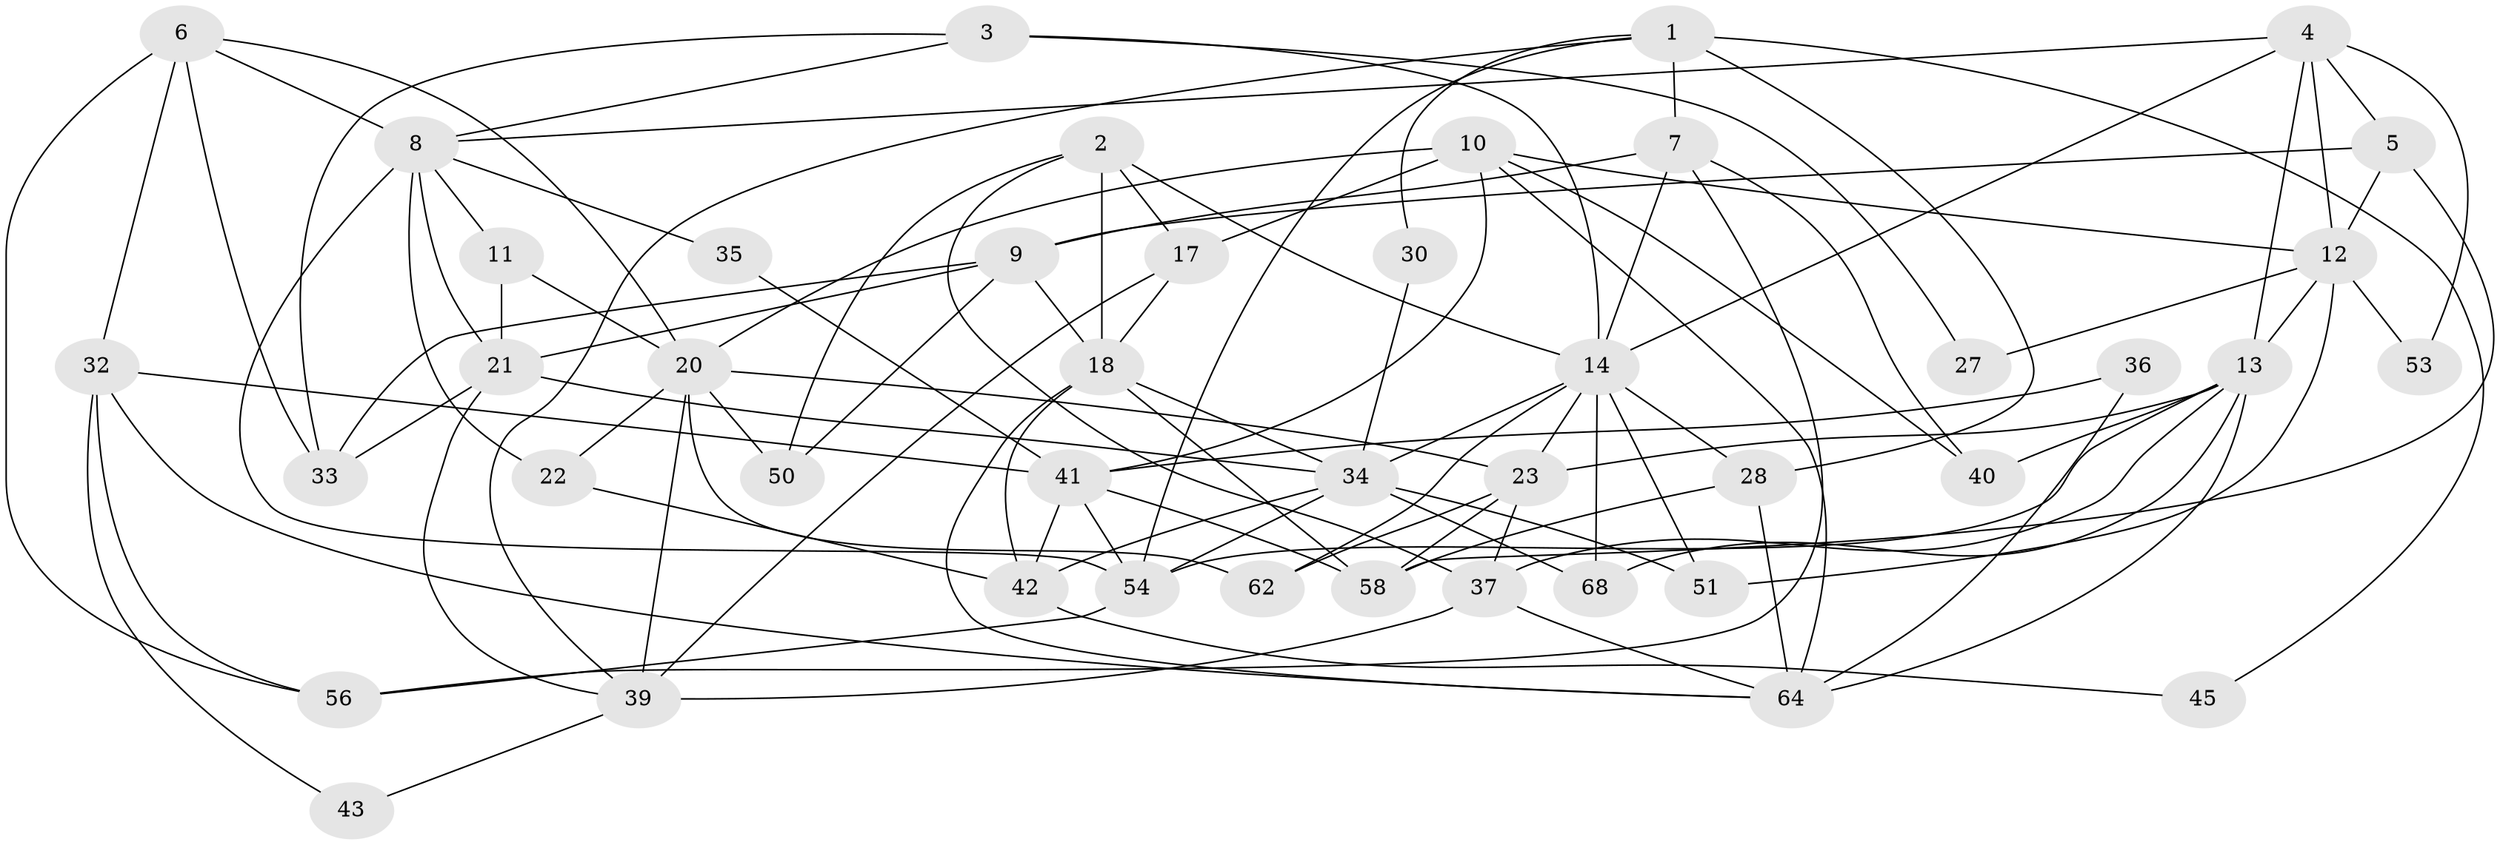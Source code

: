 // original degree distribution, {6: 0.13043478260869565, 5: 0.11594202898550725, 4: 0.2318840579710145, 2: 0.18840579710144928, 3: 0.2608695652173913, 8: 0.043478260869565216, 7: 0.028985507246376812}
// Generated by graph-tools (version 1.1) at 2025/41/03/06/25 10:41:59]
// undirected, 44 vertices, 106 edges
graph export_dot {
graph [start="1"]
  node [color=gray90,style=filled];
  1 [super="+48"];
  2;
  3 [super="+44"];
  4 [super="+29"];
  5 [super="+19"];
  6 [super="+65"];
  7 [super="+49"];
  8 [super="+60"];
  9 [super="+16"];
  10;
  11 [super="+24"];
  12 [super="+26"];
  13 [super="+15"];
  14 [super="+57"];
  17 [super="+25"];
  18 [super="+61"];
  20 [super="+38"];
  21;
  22;
  23 [super="+66"];
  27;
  28 [super="+31"];
  30;
  32;
  33;
  34 [super="+59"];
  35;
  36;
  37 [super="+52"];
  39 [super="+46"];
  40;
  41 [super="+47"];
  42 [super="+63"];
  43;
  45;
  50 [super="+55"];
  51;
  53;
  54 [super="+69"];
  56;
  58;
  62;
  64 [super="+67"];
  68;
  1 -- 54;
  1 -- 30;
  1 -- 45;
  1 -- 39;
  1 -- 28;
  1 -- 7;
  2 -- 37;
  2 -- 50;
  2 -- 14;
  2 -- 17;
  2 -- 18;
  3 -- 27;
  3 -- 14;
  3 -- 33;
  3 -- 8;
  4 -- 12;
  4 -- 5 [weight=2];
  4 -- 53;
  4 -- 8;
  4 -- 14;
  4 -- 13;
  5 -- 9;
  5 -- 58;
  5 -- 12;
  6 -- 20;
  6 -- 56;
  6 -- 32;
  6 -- 8;
  6 -- 33;
  7 -- 40;
  7 -- 14;
  7 -- 56;
  7 -- 9;
  8 -- 54 [weight=2];
  8 -- 22;
  8 -- 35;
  8 -- 21;
  8 -- 11;
  9 -- 21;
  9 -- 18;
  9 -- 33;
  9 -- 50;
  10 -- 17 [weight=2];
  10 -- 12;
  10 -- 20 [weight=2];
  10 -- 40;
  10 -- 64;
  10 -- 41;
  11 -- 20;
  11 -- 21;
  12 -- 51;
  12 -- 53;
  12 -- 27;
  12 -- 13;
  13 -- 54;
  13 -- 68;
  13 -- 37;
  13 -- 64;
  13 -- 23;
  13 -- 40;
  14 -- 23;
  14 -- 51;
  14 -- 62;
  14 -- 68;
  14 -- 34;
  14 -- 28;
  17 -- 18;
  17 -- 39;
  18 -- 58;
  18 -- 64;
  18 -- 42;
  18 -- 34;
  20 -- 22;
  20 -- 50;
  20 -- 62;
  20 -- 23;
  20 -- 39 [weight=2];
  21 -- 33;
  21 -- 34;
  21 -- 39;
  22 -- 42;
  23 -- 58;
  23 -- 62;
  23 -- 37;
  28 -- 64;
  28 -- 58;
  30 -- 34;
  32 -- 41 [weight=2];
  32 -- 43;
  32 -- 56;
  32 -- 64;
  34 -- 54;
  34 -- 68;
  34 -- 51;
  34 -- 42;
  35 -- 41;
  36 -- 64;
  36 -- 41;
  37 -- 39;
  37 -- 64;
  39 -- 43;
  41 -- 54;
  41 -- 42;
  41 -- 58;
  42 -- 45;
  54 -- 56;
}
